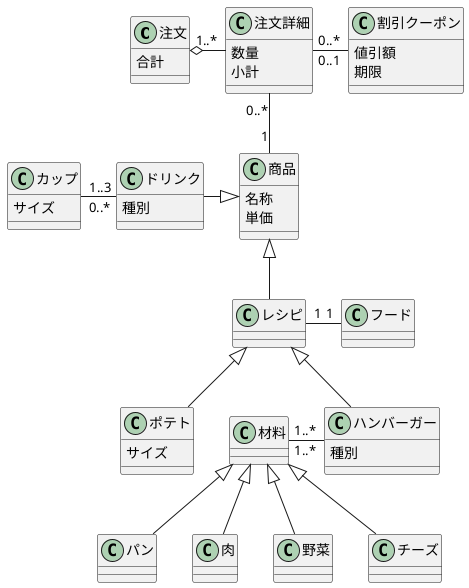 @startuml 演習7-4-1
class 注文{
    合計
}
class 注文詳細{
    数量
    小計
}
class 割引クーポン{
値引額
期限
}
class 商品{
    名称
    単価
}
class ドリンク{
    種別
}
class カップ{
    サイズ
}
class フード{
}
class レシピ{
}
class 材料 {
}
class ハンバーガー{
    種別
}
class ポテト{
    サイズ
}
class パン{
}
class 肉{
}
class 野菜{
}
class チーズ{
}
パン -up-|>材料
肉 -up-|>材料
野菜 -up-|>材料
チーズ -up-|>材料
材料 "1..*"-right-"1..*"ハンバーガー
ハンバーガー -up-|>レシピ
ポテト-up-|>レシピ
レシピ "1"-right-"1" フード
レシピ -up-|>商品
カップ "1..3"-right-"0..*"ドリンク
ドリンク -right-|>商品
商品 "1"-up-"0..*"注文詳細
注文詳細 "0..*"-right-"0..1"割引クーポン
注文 "1..*" o-right- 注文詳細
@enduml